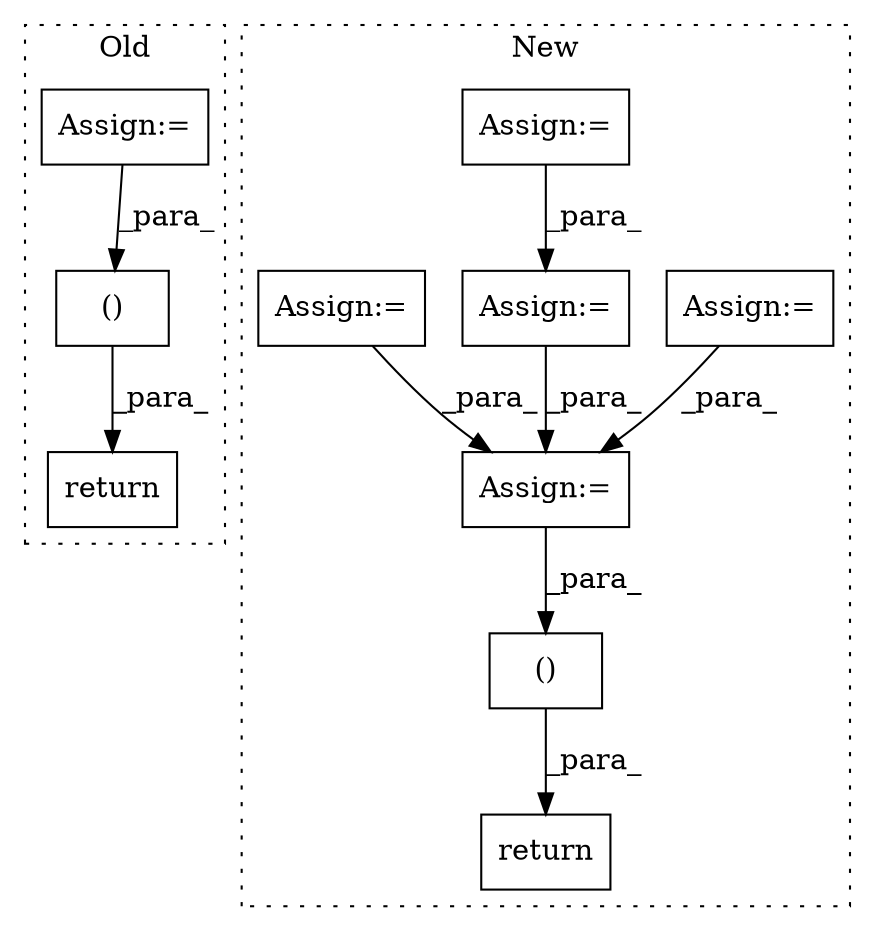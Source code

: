 digraph G {
subgraph cluster0 {
1 [label="return" a="93" s="4168" l="7" shape="box"];
5 [label="()" a="54" s="4179" l="12" shape="box"];
6 [label="Assign:=" a="68" s="3483" l="3" shape="box"];
label = "Old";
style="dotted";
}
subgraph cluster1 {
2 [label="()" a="54" s="4322" l="8" shape="box"];
3 [label="return" a="93" s="4311" l="7" shape="box"];
4 [label="Assign:=" a="68" s="4295" l="3" shape="box"];
7 [label="Assign:=" a="68" s="3902" l="3" shape="box"];
8 [label="Assign:=" a="68" s="3313" l="3" shape="box"];
9 [label="Assign:=" a="68" s="3281" l="3" shape="box"];
10 [label="Assign:=" a="68" s="3967" l="3" shape="box"];
label = "New";
style="dotted";
}
2 -> 3 [label="_para_"];
4 -> 2 [label="_para_"];
5 -> 1 [label="_para_"];
6 -> 5 [label="_para_"];
7 -> 4 [label="_para_"];
8 -> 4 [label="_para_"];
9 -> 7 [label="_para_"];
10 -> 4 [label="_para_"];
}
